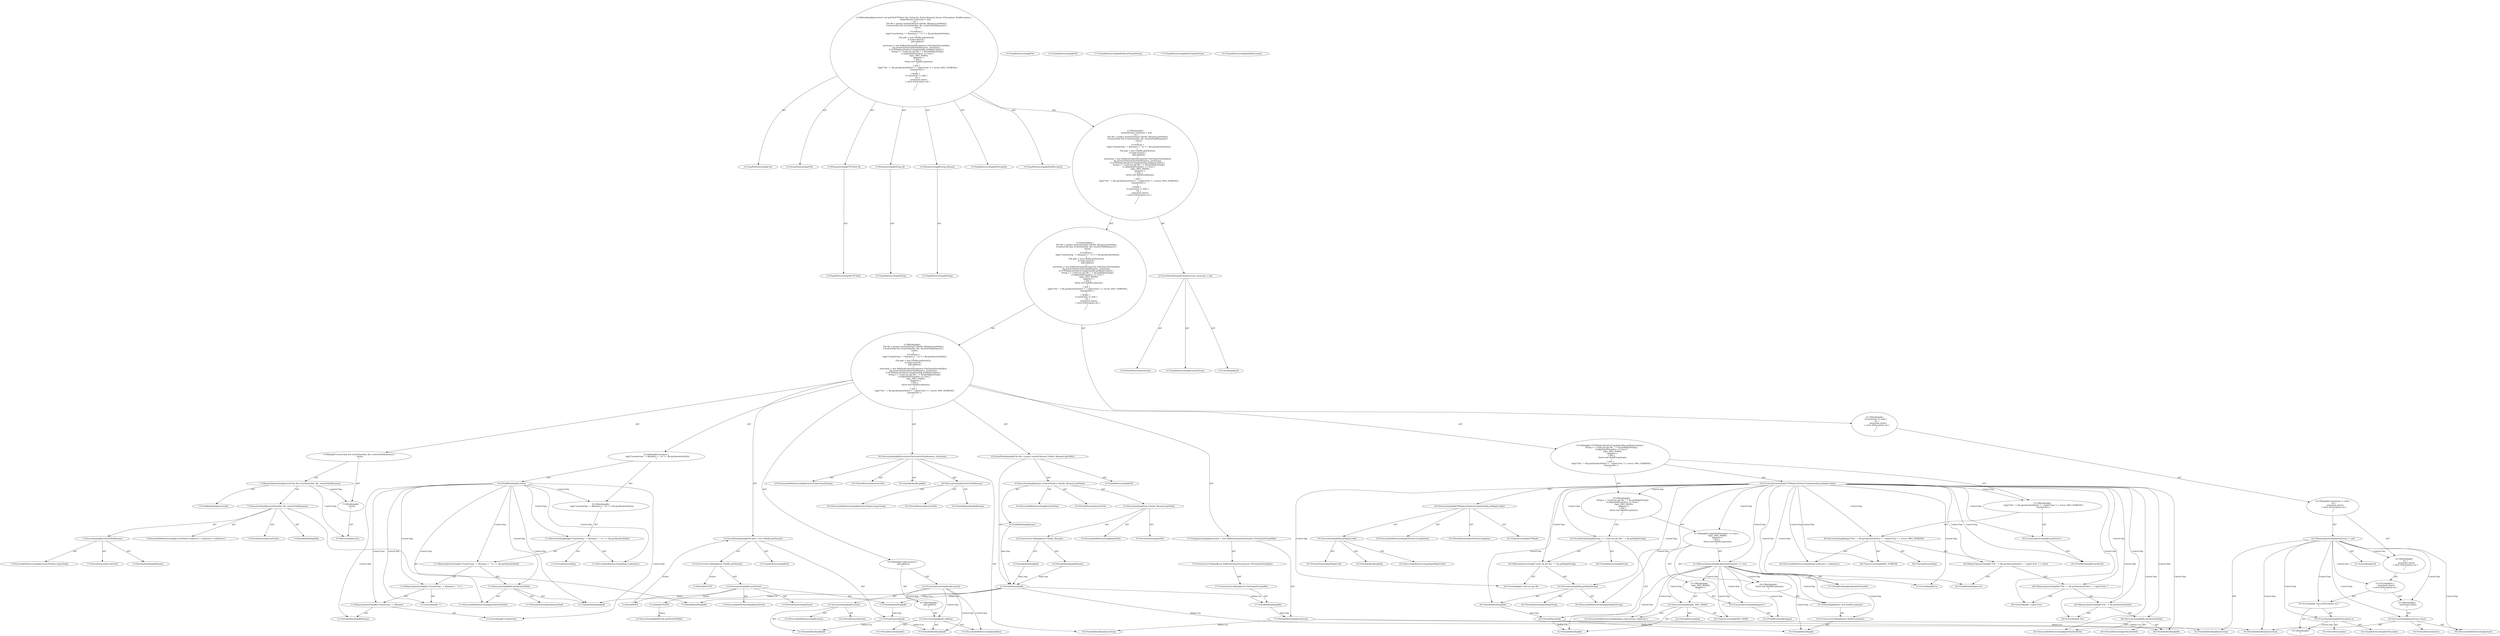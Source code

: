 digraph "getFile#?,FTPClient,String,String" {
0 [label="2:CtTypeReferenceImpl@void" shape=ellipse]
1 [label="2:CtVirtualElement@getFile" shape=ellipse]
2 [label="2:CtParameterImpl@FTPClient ftp" shape=ellipse]
3 [label="2:CtTypeReferenceImpl@FTPClient" shape=ellipse]
4 [label="2:CtParameterImpl@String dir" shape=ellipse]
5 [label="2:CtTypeReferenceImpl@String" shape=ellipse]
6 [label="2:CtParameterImpl@String filename" shape=ellipse]
7 [label="2:CtTypeReferenceImpl@String" shape=ellipse]
8 [label="3:CtTypeReferenceImpl@IOException" shape=ellipse]
9 [label="3:CtTypeReferenceImpl@BuildException" shape=ellipse]
10 [label="4:CtTypeReferenceImpl@OutputStream" shape=ellipse]
11 [label="4:CtLiteralImpl@null" shape=ellipse]
12 [label="4:CtVirtualElement@outstream" shape=ellipse]
13 [label="4:CtLocalVariableImpl@OutputStream outstream = null" shape=ellipse]
14 [label="6:CtTypeReferenceImpl@File" shape=ellipse]
15 [label="6:CtExecutableReferenceImpl@resolveFile()" shape=ellipse]
16 [label="6:CtVirtualElement@resolveFile" shape=ellipse]
17 [label="6:CtFieldReadImpl@project" shape=ellipse]
18 [label="6:CtExecutableReferenceImpl@getPath()" shape=ellipse]
19 [label="6:CtVirtualElement@getPath" shape=ellipse]
20 [label="6:CtTypeReferenceImpl@File" shape=ellipse]
21 [label="6:CtVariableReadImpl@dir" shape=ellipse]
22 [label="6:CtVariableReadImpl@filename" shape=ellipse]
23 [label="6:CtConstructorCallImpl@new File(dir, filename)" shape=ellipse]
24 [label="6:CtInvocationImpl@new File(dir, filename).getPath()" shape=ellipse]
25 [label="6:CtInvocationImpl@project.resolveFile(new File(dir, filename).getPath())" shape=ellipse]
26 [label="6:CtVirtualElement@file" shape=ellipse]
27 [label="6:CtLocalVariableImpl@File file = project.resolveFile(new File(dir, filename).getPath())" shape=ellipse]
28 [label="7:CtFieldReadImpl@newerOnly" shape=ellipse]
29 [label="7:CtExecutableReferenceImpl@isUpToDate(<unknown>,<unknown>,<unknown>)" shape=ellipse]
30 [label="7:CtVirtualElement@isUpToDate" shape=ellipse]
31 [label="7:CtVariableReadImpl@ftp" shape=ellipse]
32 [label="7:CtVariableReadImpl@file" shape=ellipse]
33 [label="7:CtExecutableReferenceImpl@resolveFile(java.lang.String)" shape=ellipse]
34 [label="7:CtVirtualElement@resolveFile" shape=ellipse]
35 [label="7:CtVariableReadImpl@filename" shape=ellipse]
36 [label="7:CtInvocationImpl@resolveFile(filename)" shape=ellipse]
37 [label="7:CtInvocationImpl@isUpToDate(ftp, file, resolveFile(filename))" shape=ellipse]
38 [label="7:CtBinaryOperatorImpl@newerOnly && isUpToDate(ftp, file, resolveFile(filename))" shape=ellipse]
39 [label="8:CtReturnImpl@return" shape=ellipse]
40 [label="7:CtBlockImpl@\{
    return;
\}" shape=ellipse]
41 [label="7:CtIfImpl@if (newerOnly && isUpToDate(ftp, file, resolveFile(filename))) \{
    return;
\}" shape=ellipse]
42 [label="10:CtFieldReadImpl@verbose" shape=ellipse]
43 [label="11:CtExecutableReferenceImpl@log(<unknown>)" shape=ellipse]
44 [label="11:CtVirtualElement@log" shape=ellipse]
45 [label="11:CtLiteralImpl@\"transferring \"" shape=ellipse]
46 [label="11:CtVariableReadImpl@filename" shape=ellipse]
47 [label="11:CtBinaryOperatorImpl@(\"transferring \" + filename)" shape=ellipse]
48 [label="11:CtLiteralImpl@\" to \"" shape=ellipse]
49 [label="11:CtBinaryOperatorImpl@((\"transferring \" + filename) + \" to \")" shape=ellipse]
50 [label="11:CtExecutableReferenceImpl@getAbsolutePath()" shape=ellipse]
51 [label="11:CtVirtualElement@getAbsolutePath" shape=ellipse]
52 [label="11:CtVariableReadImpl@file" shape=ellipse]
53 [label="11:CtInvocationImpl@file.getAbsolutePath()" shape=ellipse]
54 [label="11:CtBinaryOperatorImpl@((\"transferring \" + filename) + \" to \") + file.getAbsolutePath()" shape=ellipse]
55 [label="11:CtInvocationImpl@log(((\"transferring \" + filename) + \" to \") + file.getAbsolutePath())" shape=ellipse]
56 [label="10:CtBlockImpl@\{
    log(((\"transferring \" + filename) + \" to \") + file.getAbsolutePath());
\}" shape=ellipse]
57 [label="10:CtIfImpl@if (verbose) \{
    log(((\"transferring \" + filename) + \" to \") + file.getAbsolutePath());
\}" shape=ellipse]
58 [label="13:CtTypeReferenceImpl@File" shape=ellipse]
59 [label="13:CtTypeReferenceImpl@File" shape=ellipse]
60 [label="13:CtExecutableReferenceImpl@getParent()" shape=ellipse]
61 [label="13:CtVirtualElement@getParent" shape=ellipse]
62 [label="13:CtVariableReadImpl@file" shape=ellipse]
63 [label="13:CtInvocationImpl@file.getParent()" shape=ellipse]
64 [label="13:CtConstructorCallImpl@new File(file.getParent())" shape=ellipse]
65 [label="13:CtVirtualElement@pdir" shape=ellipse]
66 [label="13:CtLocalVariableImpl@File pdir = new File(file.getParent())" shape=ellipse]
67 [label="14:CtExecutableReferenceImpl@exists()" shape=ellipse]
68 [label="14:CtVirtualElement@exists" shape=ellipse]
69 [label="14:CtVariableReadImpl@pdir" shape=ellipse]
70 [label="14:CtInvocationImpl@pdir.exists()" shape=ellipse]
71 [label="14:CtUnaryOperatorImpl@!pdir.exists()" shape=ellipse]
72 [label="15:CtExecutableReferenceImpl@mkdirs()" shape=ellipse]
73 [label="15:CtVirtualElement@mkdirs" shape=ellipse]
74 [label="15:CtVariableReadImpl@pdir" shape=ellipse]
75 [label="15:CtInvocationImpl@pdir.mkdirs()" shape=ellipse]
76 [label="14:CtBlockImpl@\{
    pdir.mkdirs();
\}" shape=ellipse]
77 [label="14:CtIfImpl@if (!pdir.exists()) \{
    pdir.mkdirs();
\}" shape=ellipse]
78 [label="17:CtVariableWriteImpl@outstream" shape=ellipse]
79 [label="17:CtTypeReferenceImpl@BufferedOutputStream" shape=ellipse]
80 [label="17:CtTypeReferenceImpl@FileOutputStream" shape=ellipse]
81 [label="17:CtVariableReadImpl@file" shape=ellipse]
82 [label="17:CtConstructorCallImpl@new FileOutputStream(file)" shape=ellipse]
83 [label="17:CtConstructorCallImpl@new BufferedOutputStream(new FileOutputStream(file))" shape=ellipse]
84 [label="17:CtAssignmentImpl@outstream = new BufferedOutputStream(new FileOutputStream(file))" shape=ellipse]
85 [label="18:CtExecutableReferenceImpl@retrieveFile(OutputStream)" shape=ellipse]
86 [label="18:CtVirtualElement@retrieveFile" shape=ellipse]
87 [label="18:CtVariableReadImpl@ftp" shape=ellipse]
88 [label="18:CtExecutableReferenceImpl@resolveFile(java.lang.String)" shape=ellipse]
89 [label="18:CtVirtualElement@resolveFile" shape=ellipse]
90 [label="18:CtVariableReadImpl@filename" shape=ellipse]
91 [label="18:CtInvocationImpl@resolveFile(filename)" shape=ellipse]
92 [label="18:CtVariableReadImpl@outstream" shape=ellipse]
93 [label="18:CtInvocationImpl@ftp.retrieveFile(resolveFile(filename), outstream)" shape=ellipse]
94 [label="19:CtExecutableReferenceImpl@isPositiveCompletion()" shape=ellipse]
95 [label="19:CtVirtualElement@isPositiveCompletion" shape=ellipse]
96 [label="19:CtTypeAccessImpl@FTPReply" shape=ellipse]
97 [label="19:CtExecutableReferenceImpl@getReplyCode()" shape=ellipse]
98 [label="19:CtVirtualElement@getReplyCode" shape=ellipse]
99 [label="19:CtVariableReadImpl@ftp" shape=ellipse]
100 [label="19:CtInvocationImpl@ftp.getReplyCode()" shape=ellipse]
101 [label="19:CtInvocationImpl@FTPReply.isPositiveCompletion(ftp.getReplyCode())" shape=ellipse]
102 [label="19:CtUnaryOperatorImpl@!FTPReply.isPositiveCompletion(ftp.getReplyCode())" shape=ellipse]
103 [label="20:CtTypeReferenceImpl@String" shape=ellipse]
104 [label="20:CtLiteralImpl@\"could not get file: \"" shape=ellipse]
105 [label="20:CtExecutableReferenceImpl@getReplyString()" shape=ellipse]
106 [label="20:CtVirtualElement@getReplyString" shape=ellipse]
107 [label="20:CtVariableReadImpl@ftp" shape=ellipse]
108 [label="20:CtInvocationImpl@ftp.getReplyString()" shape=ellipse]
109 [label="20:CtBinaryOperatorImpl@\"could not get file: \" + ftp.getReplyString()" shape=ellipse]
110 [label="20:CtVirtualElement@s" shape=ellipse]
111 [label="20:CtLocalVariableImpl@String s = \"could not get file: \" + ftp.getReplyString()" shape=ellipse]
112 [label="21:CtFieldReadImpl@skipFailedTransfers" shape=ellipse]
113 [label="21:CtLiteralImpl@true" shape=ellipse]
114 [label="21:CtBinaryOperatorImpl@skipFailedTransfers == true" shape=ellipse]
115 [label="22:CtExecutableReferenceImpl@log(java.lang.String,<unknown>)" shape=ellipse]
116 [label="22:CtVirtualElement@log" shape=ellipse]
117 [label="22:CtVariableReadImpl@s" shape=ellipse]
118 [label="22:CtTypeAccessImpl@MSG_WARN" shape=ellipse]
119 [label="22:CtInvocationImpl@log(s, MSG_WARN)" shape=ellipse]
120 [label="23:CtFieldWriteImpl@skipped" shape=ellipse]
121 [label="23:CtUnaryOperatorImpl@skipped++" shape=ellipse]
122 [label="21:CtBlockImpl@\{
    log(s, MSG_WARN);
    skipped++;
\}" shape=ellipse]
123 [label="25:CtTypeReferenceImpl@BuildException" shape=ellipse]
124 [label="25:CtVariableReadImpl@s" shape=ellipse]
125 [label="25:CtConstructorCallImpl@new BuildException(s)" shape=ellipse]
126 [label="25:CtThrowImpl@throw new BuildException(s)" shape=ellipse]
127 [label="24:CtBlockImpl@\{
    throw new BuildException(s);
\}" shape=ellipse]
128 [label="21:CtIfImpl@if (skipFailedTransfers == true) \{
    log(s, MSG_WARN);
    skipped++;
\} else \{
    throw new BuildException(s);
\}" shape=ellipse]
129 [label="19:CtBlockImpl@\{
    String s = \"could not get file: \" + ftp.getReplyString();
    if (skipFailedTransfers == true) \{
        log(s, MSG_WARN);
        skipped++;
    \} else \{
        throw new BuildException(s);
    \}
\}" shape=ellipse]
130 [label="28:CtExecutableReferenceImpl@log(<unknown>,<unknown>)" shape=ellipse]
131 [label="28:CtVirtualElement@log" shape=ellipse]
132 [label="28:CtLiteralImpl@\"File \"" shape=ellipse]
133 [label="28:CtExecutableReferenceImpl@getAbsolutePath()" shape=ellipse]
134 [label="28:CtVirtualElement@getAbsolutePath" shape=ellipse]
135 [label="28:CtVariableReadImpl@file" shape=ellipse]
136 [label="28:CtInvocationImpl@file.getAbsolutePath()" shape=ellipse]
137 [label="28:CtBinaryOperatorImpl@(\"File \" + file.getAbsolutePath())" shape=ellipse]
138 [label="28:CtLiteralImpl@\" copied from \"" shape=ellipse]
139 [label="28:CtBinaryOperatorImpl@((\"File \" + file.getAbsolutePath()) + \" copied from \")" shape=ellipse]
140 [label="28:CtFieldReadImpl@server" shape=ellipse]
141 [label="28:CtBinaryOperatorImpl@((\"File \" + file.getAbsolutePath()) + \" copied from \") + server" shape=ellipse]
142 [label="28:CtTypeAccessImpl@MSG_VERBOSE" shape=ellipse]
143 [label="28:CtInvocationImpl@log(((\"File \" + file.getAbsolutePath()) + \" copied from \") + server, MSG_VERBOSE)" shape=ellipse]
144 [label="29:CtFieldWriteImpl@transferred" shape=ellipse]
145 [label="29:CtUnaryOperatorImpl@transferred++" shape=ellipse]
146 [label="27:CtBlockImpl@\{
    log(((\"File \" + file.getAbsolutePath()) + \" copied from \") + server, MSG_VERBOSE);
    transferred++;
\}" shape=ellipse]
147 [label="19:CtIfImpl@if (!FTPReply.isPositiveCompletion(ftp.getReplyCode())) \{
    String s = \"could not get file: \" + ftp.getReplyString();
    if (skipFailedTransfers == true) \{
        log(s, MSG_WARN);
        skipped++;
    \} else \{
        throw new BuildException(s);
    \}
\} else \{
    log(((\"File \" + file.getAbsolutePath()) + \" copied from \") + server, MSG_VERBOSE);
    transferred++;
\}" shape=ellipse]
148 [label="5:CtBlockImpl@\{
    File file = project.resolveFile(new File(dir, filename).getPath());
    if (newerOnly && isUpToDate(ftp, file, resolveFile(filename))) \{
        return;
    \}
    if (verbose) \{
        log(((\"transferring \" + filename) + \" to \") + file.getAbsolutePath());
    \}
    File pdir = new File(file.getParent());
    if (!pdir.exists()) \{
        pdir.mkdirs();
    \}
    outstream = new BufferedOutputStream(new FileOutputStream(file));
    ftp.retrieveFile(resolveFile(filename), outstream);
    if (!FTPReply.isPositiveCompletion(ftp.getReplyCode())) \{
        String s = \"could not get file: \" + ftp.getReplyString();
        if (skipFailedTransfers == true) \{
            log(s, MSG_WARN);
            skipped++;
        \} else \{
            throw new BuildException(s);
        \}
    \} else \{
        log(((\"File \" + file.getAbsolutePath()) + \" copied from \") + server, MSG_VERBOSE);
        transferred++;
    \}
\}" shape=ellipse]
149 [label="32:CtVariableReadImpl@outstream" shape=ellipse]
150 [label="32:CtLiteralImpl@null" shape=ellipse]
151 [label="32:CtBinaryOperatorImpl@outstream != null" shape=ellipse]
152 [label="34:CtExecutableReferenceImpl@close()" shape=ellipse]
153 [label="34:CtVirtualElement@close" shape=ellipse]
154 [label="34:CtVariableReadImpl@outstream" shape=ellipse]
155 [label="34:CtInvocationImpl@outstream.close()" shape=ellipse]
156 [label="33:CtBlockImpl@\{
    outstream.close();
\}" shape=ellipse]
157 [label="35:CtVirtualElement@ex" shape=ellipse]
158 [label="35:CtTypeReferenceImpl@IOException" shape=ellipse]
159 [label="35:CtCatchVariableImpl@IOException ex" shape=ellipse]
160 [label="35:CtBlockImpl@\{
\}" shape=ellipse]
161 [label="35:CtCatchImpl@ catch (IOException ex) \{
\}" shape=ellipse]
162 [label="33:CtTryImpl@try \{
    outstream.close();
\} catch (IOException ex) \{
\}" shape=ellipse]
163 [label="32:CtBlockImpl@\{
    try \{
        outstream.close();
    \} catch (IOException ex) \{
    \}
\}" shape=ellipse]
164 [label="32:CtIfImpl@if (outstream != null) \{
    try \{
        outstream.close();
    \} catch (IOException ex) \{
    \}
\}" shape=ellipse]
165 [label="31:CtBlockImpl@\{
    if (outstream != null) \{
        try \{
            outstream.close();
        \} catch (IOException ex) \{
        \}
    \}
\}" shape=ellipse]
166 [label="5:CtTryImpl@try \{
    File file = project.resolveFile(new File(dir, filename).getPath());
    if (newerOnly && isUpToDate(ftp, file, resolveFile(filename))) \{
        return;
    \}
    if (verbose) \{
        log(((\"transferring \" + filename) + \" to \") + file.getAbsolutePath());
    \}
    File pdir = new File(file.getParent());
    if (!pdir.exists()) \{
        pdir.mkdirs();
    \}
    outstream = new BufferedOutputStream(new FileOutputStream(file));
    ftp.retrieveFile(resolveFile(filename), outstream);
    if (!FTPReply.isPositiveCompletion(ftp.getReplyCode())) \{
        String s = \"could not get file: \" + ftp.getReplyString();
        if (skipFailedTransfers == true) \{
            log(s, MSG_WARN);
            skipped++;
        \} else \{
            throw new BuildException(s);
        \}
    \} else \{
        log(((\"File \" + file.getAbsolutePath()) + \" copied from \") + server, MSG_VERBOSE);
        transferred++;
    \}
\} finally \{
    if (outstream != null) \{
        try \{
            outstream.close();
        \} catch (IOException ex) \{
        \}
    \}
\}" shape=ellipse]
167 [label="3:CtBlockImpl@\{
    OutputStream outstream = null;
    try \{
        File file = project.resolveFile(new File(dir, filename).getPath());
        if (newerOnly && isUpToDate(ftp, file, resolveFile(filename))) \{
            return;
        \}
        if (verbose) \{
            log(((\"transferring \" + filename) + \" to \") + file.getAbsolutePath());
        \}
        File pdir = new File(file.getParent());
        if (!pdir.exists()) \{
            pdir.mkdirs();
        \}
        outstream = new BufferedOutputStream(new FileOutputStream(file));
        ftp.retrieveFile(resolveFile(filename), outstream);
        if (!FTPReply.isPositiveCompletion(ftp.getReplyCode())) \{
            String s = \"could not get file: \" + ftp.getReplyString();
            if (skipFailedTransfers == true) \{
                log(s, MSG_WARN);
                skipped++;
            \} else \{
                throw new BuildException(s);
            \}
        \} else \{
            log(((\"File \" + file.getAbsolutePath()) + \" copied from \") + server, MSG_VERBOSE);
            transferred++;
        \}
    \} finally \{
        if (outstream != null) \{
            try \{
                outstream.close();
            \} catch (IOException ex) \{
            \}
        \}
    \}
\}" shape=ellipse]
168 [label="2:CtMethodImpl@protected void getFile(FTPClient ftp, String dir, String filename) throws IOException, BuildException \{
    OutputStream outstream = null;
    try \{
        File file = project.resolveFile(new File(dir, filename).getPath());
        if (newerOnly && isUpToDate(ftp, file, resolveFile(filename))) \{
            return;
        \}
        if (verbose) \{
            log(((\"transferring \" + filename) + \" to \") + file.getAbsolutePath());
        \}
        File pdir = new File(file.getParent());
        if (!pdir.exists()) \{
            pdir.mkdirs();
        \}
        outstream = new BufferedOutputStream(new FileOutputStream(file));
        ftp.retrieveFile(resolveFile(filename), outstream);
        if (!FTPReply.isPositiveCompletion(ftp.getReplyCode())) \{
            String s = \"could not get file: \" + ftp.getReplyString();
            if (skipFailedTransfers == true) \{
                log(s, MSG_WARN);
                skipped++;
            \} else \{
                throw new BuildException(s);
            \}
        \} else \{
            log(((\"File \" + file.getAbsolutePath()) + \" copied from \") + server, MSG_VERBOSE);
            transferred++;
        \}
    \} finally \{
        if (outstream != null) \{
            try \{
                outstream.close();
            \} catch (IOException ex) \{
            \}
        \}
    \}
\}" shape=ellipse]
169 [label="13:Update@UPDATE" shape=ellipse]
170 [label="13:CtInvocationImpl@fileUtils.getParentFile(file)" shape=ellipse]
171 [label="13:Delete@DELETE" shape=ellipse]
172 [label="13:Move@MOVE" shape=ellipse]
2 -> 3 [label="AST"];
4 -> 5 [label="AST"];
6 -> 7 [label="AST"];
13 -> 12 [label="AST"];
13 -> 10 [label="AST"];
13 -> 11 [label="AST"];
17 -> 26 [label="Data Dep"];
21 -> 26 [label="Data Dep"];
22 -> 26 [label="Data Dep"];
23 -> 21 [label="AST"];
23 -> 22 [label="AST"];
24 -> 19 [label="AST"];
24 -> 23 [label="AST"];
24 -> 18 [label="AST"];
25 -> 16 [label="AST"];
25 -> 17 [label="AST"];
25 -> 15 [label="AST"];
25 -> 24 [label="AST"];
26 -> 32 [label="Define-Use"];
26 -> 52 [label="Define-Use"];
26 -> 62 [label="Define-Use"];
26 -> 81 [label="Define-Use"];
26 -> 135 [label="Define-Use"];
27 -> 26 [label="AST"];
27 -> 14 [label="AST"];
27 -> 25 [label="AST"];
36 -> 34 [label="AST"];
36 -> 33 [label="AST"];
36 -> 35 [label="AST"];
37 -> 30 [label="AST"];
37 -> 29 [label="AST"];
37 -> 31 [label="AST"];
37 -> 32 [label="AST"];
37 -> 36 [label="AST"];
38 -> 28 [label="AST"];
38 -> 37 [label="AST"];
38 -> 40 [label="Control Dep"];
38 -> 39 [label="Control Dep"];
40 -> 39 [label="AST"];
41 -> 38 [label="AST"];
41 -> 40 [label="AST"];
42 -> 56 [label="Control Dep"];
42 -> 55 [label="Control Dep"];
42 -> 43 [label="Control Dep"];
42 -> 54 [label="Control Dep"];
42 -> 49 [label="Control Dep"];
42 -> 47 [label="Control Dep"];
42 -> 45 [label="Control Dep"];
42 -> 46 [label="Control Dep"];
42 -> 48 [label="Control Dep"];
42 -> 53 [label="Control Dep"];
42 -> 50 [label="Control Dep"];
42 -> 52 [label="Control Dep"];
47 -> 45 [label="AST"];
47 -> 46 [label="AST"];
49 -> 47 [label="AST"];
49 -> 48 [label="AST"];
53 -> 51 [label="AST"];
53 -> 52 [label="AST"];
53 -> 50 [label="AST"];
54 -> 49 [label="AST"];
54 -> 53 [label="AST"];
55 -> 44 [label="AST"];
55 -> 43 [label="AST"];
55 -> 54 [label="AST"];
56 -> 55 [label="AST"];
57 -> 42 [label="AST"];
57 -> 56 [label="AST"];
62 -> 65 [label="Data Dep"];
63 -> 61 [label="AST"];
63 -> 62 [label="AST"];
63 -> 60 [label="AST"];
63 -> 169 [label="Action"];
63 -> 172 [label="Action"];
64 -> 63 [label="AST"];
64 -> 171 [label="Action"];
65 -> 69 [label="Define-Use"];
65 -> 74 [label="Define-Use"];
66 -> 65 [label="AST"];
66 -> 58 [label="AST"];
66 -> 64 [label="AST"];
70 -> 68 [label="AST"];
70 -> 69 [label="AST"];
70 -> 67 [label="AST"];
71 -> 70 [label="AST"];
71 -> 76 [label="Control Dep"];
71 -> 75 [label="Control Dep"];
71 -> 72 [label="Control Dep"];
71 -> 74 [label="Control Dep"];
75 -> 73 [label="AST"];
75 -> 74 [label="AST"];
75 -> 72 [label="AST"];
76 -> 75 [label="AST"];
77 -> 71 [label="AST"];
77 -> 76 [label="AST"];
78 -> 92 [label="Define-Use"];
78 -> 149 [label="Define-Use"];
78 -> 154 [label="Define-Use"];
81 -> 78 [label="Data Dep"];
82 -> 81 [label="AST"];
83 -> 82 [label="AST"];
84 -> 78 [label="AST"];
84 -> 83 [label="AST"];
91 -> 89 [label="AST"];
91 -> 88 [label="AST"];
91 -> 90 [label="AST"];
93 -> 86 [label="AST"];
93 -> 87 [label="AST"];
93 -> 85 [label="AST"];
93 -> 91 [label="AST"];
93 -> 92 [label="AST"];
100 -> 98 [label="AST"];
100 -> 99 [label="AST"];
100 -> 97 [label="AST"];
101 -> 95 [label="AST"];
101 -> 96 [label="AST"];
101 -> 94 [label="AST"];
101 -> 100 [label="AST"];
102 -> 101 [label="AST"];
102 -> 129 [label="Control Dep"];
102 -> 111 [label="Control Dep"];
102 -> 109 [label="Control Dep"];
102 -> 104 [label="Control Dep"];
102 -> 108 [label="Control Dep"];
102 -> 105 [label="Control Dep"];
102 -> 107 [label="Control Dep"];
102 -> 128 [label="Control Dep"];
102 -> 114 [label="Control Dep"];
102 -> 112 [label="Control Dep"];
102 -> 113 [label="Control Dep"];
102 -> 146 [label="Control Dep"];
102 -> 143 [label="Control Dep"];
102 -> 130 [label="Control Dep"];
102 -> 141 [label="Control Dep"];
102 -> 139 [label="Control Dep"];
102 -> 137 [label="Control Dep"];
102 -> 132 [label="Control Dep"];
102 -> 136 [label="Control Dep"];
102 -> 133 [label="Control Dep"];
102 -> 135 [label="Control Dep"];
102 -> 138 [label="Control Dep"];
102 -> 140 [label="Control Dep"];
102 -> 142 [label="Control Dep"];
102 -> 145 [label="Control Dep"];
102 -> 144 [label="Control Dep"];
107 -> 110 [label="Data Dep"];
108 -> 106 [label="AST"];
108 -> 107 [label="AST"];
108 -> 105 [label="AST"];
109 -> 104 [label="AST"];
109 -> 108 [label="AST"];
110 -> 117 [label="Define-Use"];
110 -> 124 [label="Define-Use"];
111 -> 110 [label="AST"];
111 -> 103 [label="AST"];
111 -> 109 [label="AST"];
114 -> 112 [label="AST"];
114 -> 113 [label="AST"];
114 -> 122 [label="Control Dep"];
114 -> 119 [label="Control Dep"];
114 -> 115 [label="Control Dep"];
114 -> 117 [label="Control Dep"];
114 -> 118 [label="Control Dep"];
114 -> 121 [label="Control Dep"];
114 -> 120 [label="Control Dep"];
114 -> 127 [label="Control Dep"];
114 -> 126 [label="Control Dep"];
114 -> 125 [label="Control Dep"];
114 -> 124 [label="Control Dep"];
119 -> 116 [label="AST"];
119 -> 115 [label="AST"];
119 -> 117 [label="AST"];
119 -> 118 [label="AST"];
121 -> 120 [label="AST"];
122 -> 119 [label="AST"];
122 -> 121 [label="AST"];
125 -> 124 [label="AST"];
126 -> 125 [label="AST"];
127 -> 126 [label="AST"];
128 -> 114 [label="AST"];
128 -> 122 [label="AST"];
128 -> 127 [label="AST"];
129 -> 111 [label="AST"];
129 -> 128 [label="AST"];
136 -> 134 [label="AST"];
136 -> 135 [label="AST"];
136 -> 133 [label="AST"];
137 -> 132 [label="AST"];
137 -> 136 [label="AST"];
139 -> 137 [label="AST"];
139 -> 138 [label="AST"];
141 -> 139 [label="AST"];
141 -> 140 [label="AST"];
143 -> 131 [label="AST"];
143 -> 130 [label="AST"];
143 -> 141 [label="AST"];
143 -> 142 [label="AST"];
145 -> 144 [label="AST"];
146 -> 143 [label="AST"];
146 -> 145 [label="AST"];
147 -> 102 [label="AST"];
147 -> 129 [label="AST"];
147 -> 146 [label="AST"];
148 -> 27 [label="AST"];
148 -> 41 [label="AST"];
148 -> 57 [label="AST"];
148 -> 66 [label="AST"];
148 -> 77 [label="AST"];
148 -> 84 [label="AST"];
148 -> 93 [label="AST"];
148 -> 147 [label="AST"];
151 -> 149 [label="AST"];
151 -> 150 [label="AST"];
151 -> 163 [label="Control Dep"];
151 -> 162 [label="Control Dep"];
151 -> 156 [label="Control Dep"];
151 -> 155 [label="Control Dep"];
151 -> 152 [label="Control Dep"];
151 -> 154 [label="Control Dep"];
151 -> 161 [label="Control Dep"];
151 -> 159 [label="Control Dep"];
155 -> 153 [label="AST"];
155 -> 154 [label="AST"];
155 -> 152 [label="AST"];
156 -> 155 [label="AST"];
159 -> 157 [label="AST"];
159 -> 158 [label="AST"];
159 -> 160 [label="Control Dep"];
161 -> 159 [label="AST"];
161 -> 160 [label="AST"];
162 -> 156 [label="AST"];
162 -> 161 [label="AST"];
163 -> 162 [label="AST"];
164 -> 151 [label="AST"];
164 -> 163 [label="AST"];
165 -> 164 [label="AST"];
166 -> 148 [label="AST"];
166 -> 165 [label="AST"];
167 -> 13 [label="AST"];
167 -> 166 [label="AST"];
168 -> 1 [label="AST"];
168 -> 0 [label="AST"];
168 -> 2 [label="AST"];
168 -> 4 [label="AST"];
168 -> 6 [label="AST"];
168 -> 8 [label="AST"];
168 -> 9 [label="AST"];
168 -> 167 [label="AST"];
169 -> 170 [label="Action"];
172 -> 66 [label="Action"];
}